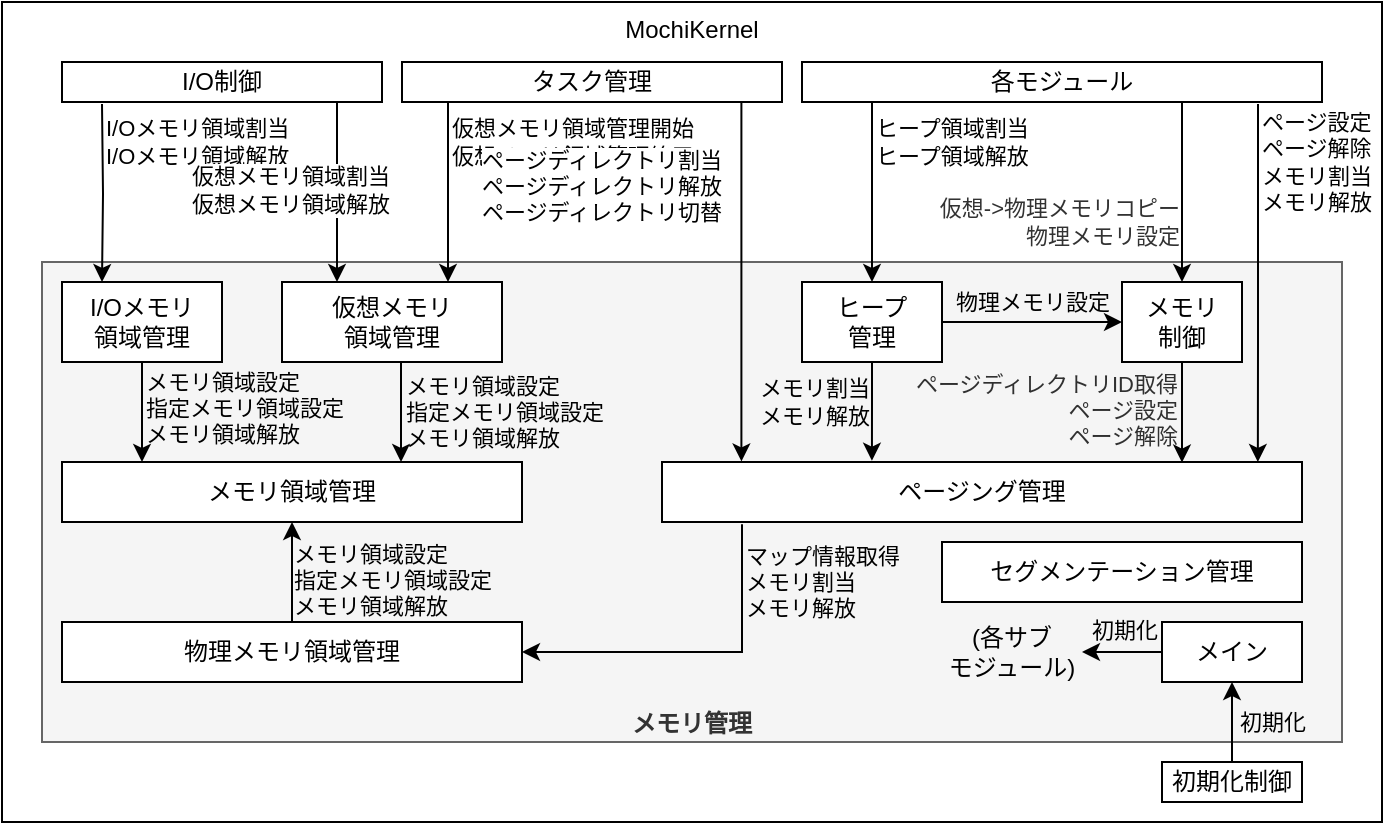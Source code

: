 <mxfile version="13.8.2"><diagram id="FoJYp8SGHwV1sO22x01K" name="Page-1"><mxGraphModel dx="981" dy="1681" grid="1" gridSize="10" guides="1" tooltips="1" connect="1" arrows="1" fold="1" page="1" pageScale="1" pageWidth="827" pageHeight="1169" math="0" shadow="0"><root><mxCell id="0"/><mxCell id="1" parent="0"/><mxCell id="kmjTzo5uZDzs071amDgh-1" value="MochiKernel" style="rounded=0;whiteSpace=wrap;html=1;verticalAlign=top;" parent="1" vertex="1"><mxGeometry x="120" y="-20" width="690" height="410" as="geometry"/></mxCell><mxCell id="kmjTzo5uZDzs071amDgh-2" value="メモリ管理" style="rounded=0;whiteSpace=wrap;html=1;verticalAlign=bottom;fontStyle=1;fillColor=#f5f5f5;strokeColor=#666666;fontColor=#333333;" parent="1" vertex="1"><mxGeometry x="140" y="110" width="650" height="240" as="geometry"/></mxCell><mxCell id="tTIGoOZrCqbYwV9Eb-xu-4" value="ヒープ領域割当&lt;br&gt;ヒープ領域解放" style="edgeStyle=orthogonalEdgeStyle;rounded=0;orthogonalLoop=1;jettySize=auto;html=1;entryX=0.5;entryY=0;entryDx=0;entryDy=0;align=left;verticalAlign=middle;" edge="1" parent="1" target="cX-9GvAJ7uHmKu8T5V0Z-7"><mxGeometry x="-0.514" relative="1" as="geometry"><mxPoint x="557.514" y="30" as="sourcePoint"/><Array as="points"><mxPoint x="555" y="30"/></Array><mxPoint as="offset"/></mxGeometry></mxCell><mxCell id="tTIGoOZrCqbYwV9Eb-xu-5" value="仮想メモリ領域管理開始&lt;br&gt;仮想メモリ領域管理終了" style="edgeStyle=orthogonalEdgeStyle;rounded=0;orthogonalLoop=1;jettySize=auto;html=1;align=left;verticalAlign=middle;exitX=0.25;exitY=1;exitDx=0;exitDy=0;" edge="1" parent="1" source="tTIGoOZrCqbYwV9Eb-xu-20"><mxGeometry x="-0.224" relative="1" as="geometry"><mxPoint x="343" y="120" as="targetPoint"/><Array as="points"><mxPoint x="343" y="30"/><mxPoint x="343" y="120"/></Array><mxPoint as="offset"/></mxGeometry></mxCell><mxCell id="tTIGoOZrCqbYwV9Eb-xu-6" value="仮想-&amp;gt;物理メモリコピー&lt;br&gt;物理メモリ設定" style="edgeStyle=orthogonalEdgeStyle;rounded=0;orthogonalLoop=1;jettySize=auto;html=1;align=right;verticalAlign=middle;textOpacity=80;entryX=0.5;entryY=0;entryDx=0;entryDy=0;" edge="1" parent="1" target="cX-9GvAJ7uHmKu8T5V0Z-5"><mxGeometry x="0.368" relative="1" as="geometry"><mxPoint x="715" y="30" as="sourcePoint"/><Array as="points"><mxPoint x="710" y="30"/></Array><mxPoint as="offset"/></mxGeometry></mxCell><mxCell id="tTIGoOZrCqbYwV9Eb-xu-7" value="&lt;span style=&quot;color: rgb(0 , 0 , 0) ; font-family: &amp;#34;helvetica&amp;#34; ; font-size: 11px ; font-style: normal ; font-weight: 400 ; letter-spacing: normal ; text-align: left ; text-indent: 0px ; text-transform: none ; word-spacing: 0px ; background-color: rgb(255 , 255 , 255) ; display: inline ; float: none&quot;&gt;I/Oメモリ領域割当&lt;/span&gt;&lt;br style=&quot;color: rgb(0 , 0 , 0) ; font-family: &amp;#34;helvetica&amp;#34; ; font-size: 11px ; font-style: normal ; font-weight: 400 ; letter-spacing: normal ; text-align: left ; text-indent: 0px ; text-transform: none ; word-spacing: 0px&quot;&gt;&lt;span style=&quot;color: rgb(0 , 0 , 0) ; font-family: &amp;#34;helvetica&amp;#34; ; font-size: 11px ; font-style: normal ; font-weight: 400 ; letter-spacing: normal ; text-align: left ; text-indent: 0px ; text-transform: none ; word-spacing: 0px ; background-color: rgb(255 , 255 , 255) ; display: inline ; float: none&quot;&gt;I/Oメモリ領域解放&lt;/span&gt;" style="edgeStyle=orthogonalEdgeStyle;rounded=0;orthogonalLoop=1;jettySize=auto;html=1;entryX=0.25;entryY=0;entryDx=0;entryDy=0;align=left;" edge="1" parent="1" target="cX-9GvAJ7uHmKu8T5V0Z-8"><mxGeometry x="-0.573" relative="1" as="geometry"><mxPoint x="170" y="31" as="sourcePoint"/><Array as="points"/><mxPoint as="offset"/></mxGeometry></mxCell><mxCell id="tTIGoOZrCqbYwV9Eb-xu-17" value="ページ設定&lt;br&gt;ページ解除&lt;br&gt;メモリ割当&lt;br&gt;メモリ解放" style="edgeStyle=orthogonalEdgeStyle;rounded=0;orthogonalLoop=1;jettySize=auto;html=1;align=left;entryX=0.931;entryY=0;entryDx=0;entryDy=0;entryPerimeter=0;" edge="1" parent="1" target="3-BPUUY52MVRkMOVyjyK-4"><mxGeometry x="0.33" y="-90" relative="1" as="geometry"><mxPoint x="748" y="31" as="sourcePoint"/><mxPoint x="830" y="160" as="targetPoint"/><Array as="points"><mxPoint x="748" y="150"/><mxPoint x="748" y="150"/></Array><mxPoint x="90" y="-90" as="offset"/></mxGeometry></mxCell><mxCell id="kmjTzo5uZDzs071amDgh-3" value="各モジュール" style="rounded=0;whiteSpace=wrap;html=1;fontStyle=0" parent="1" vertex="1"><mxGeometry x="520" y="10" width="260" height="20" as="geometry"/></mxCell><mxCell id="bw8a6MI67Tezkrzro-4j-2" value="初期化制御" style="rounded=0;whiteSpace=wrap;html=1;" parent="1" vertex="1"><mxGeometry x="700" y="360" width="70" height="20" as="geometry"/></mxCell><mxCell id="cX-9GvAJ7uHmKu8T5V0Z-1" value="メイン" style="rounded=0;whiteSpace=wrap;html=1;" parent="1" vertex="1"><mxGeometry x="700" y="290" width="70" height="30" as="geometry"/></mxCell><mxCell id="tTIGoOZrCqbYwV9Eb-xu-14" value="&lt;span style=&quot;color: rgb(0, 0, 0); font-size: 11px; font-style: normal; font-weight: 400; letter-spacing: normal; text-align: left; text-indent: 0px; text-transform: none; word-spacing: 0px; font-family: helvetica; display: inline; float: none;&quot;&gt;メモリ領域設定&lt;/span&gt;&lt;br style=&quot;color: rgb(0 , 0 , 0) ; font-size: 11px ; font-style: normal ; font-weight: 400 ; letter-spacing: normal ; text-align: left ; text-indent: 0px ; text-transform: none ; word-spacing: 0px ; font-family: &amp;quot;helvetica&amp;quot;&quot;&gt;&lt;span style=&quot;color: rgb(0, 0, 0); font-size: 11px; font-style: normal; font-weight: 400; letter-spacing: normal; text-align: left; text-indent: 0px; text-transform: none; word-spacing: 0px; font-family: helvetica; display: inline; float: none;&quot;&gt;指定メモリ領域設定&lt;/span&gt;&lt;br style=&quot;color: rgb(0 , 0 , 0) ; font-size: 11px ; font-style: normal ; font-weight: 400 ; letter-spacing: normal ; text-align: left ; text-indent: 0px ; text-transform: none ; word-spacing: 0px ; font-family: &amp;quot;helvetica&amp;quot;&quot;&gt;&lt;span style=&quot;color: rgb(0, 0, 0); font-size: 11px; font-style: normal; font-weight: 400; letter-spacing: normal; text-align: left; text-indent: 0px; text-transform: none; word-spacing: 0px; font-family: helvetica; display: inline; float: none;&quot;&gt;メモリ領域解放&lt;/span&gt;" style="edgeStyle=orthogonalEdgeStyle;rounded=0;orthogonalLoop=1;jettySize=auto;html=1;entryX=0.5;entryY=1;entryDx=0;entryDy=0;align=left;labelBackgroundColor=none;" edge="1" parent="1" source="cX-9GvAJ7uHmKu8T5V0Z-3" target="cX-9GvAJ7uHmKu8T5V0Z-10"><mxGeometry x="-0.16" y="1" relative="1" as="geometry"><mxPoint as="offset"/></mxGeometry></mxCell><mxCell id="cX-9GvAJ7uHmKu8T5V0Z-3" value="物理メモリ領域管理" style="rounded=0;whiteSpace=wrap;html=1;" parent="1" vertex="1"><mxGeometry x="150" y="290" width="230" height="30" as="geometry"/></mxCell><mxCell id="tTIGoOZrCqbYwV9Eb-xu-9" value="&lt;span style=&quot;color: rgb(0, 0, 0); font-family: helvetica; font-size: 11px; font-style: normal; font-weight: 400; letter-spacing: normal; text-indent: 0px; text-transform: none; word-spacing: 0px; display: inline; float: none;&quot;&gt;ページディレクトリID取得&lt;/span&gt;&lt;br style=&quot;color: rgb(0, 0, 0); font-family: helvetica; font-size: 11px; font-style: normal; font-weight: 400; letter-spacing: normal; text-indent: 0px; text-transform: none; word-spacing: 0px;&quot;&gt;&lt;span style=&quot;color: rgb(0, 0, 0); font-family: helvetica; font-size: 11px; font-style: normal; font-weight: 400; letter-spacing: normal; text-indent: 0px; text-transform: none; word-spacing: 0px; display: inline; float: none;&quot;&gt;ページ設定&lt;/span&gt;&lt;br style=&quot;color: rgb(0, 0, 0); font-family: helvetica; font-size: 11px; font-style: normal; font-weight: 400; letter-spacing: normal; text-indent: 0px; text-transform: none; word-spacing: 0px;&quot;&gt;&lt;div style=&quot;color: rgb(0, 0, 0); font-family: helvetica; font-size: 11px; font-style: normal; font-weight: 400; letter-spacing: normal; text-indent: 0px; text-transform: none; word-spacing: 0px;&quot;&gt;ページ解除&lt;/div&gt;" style="edgeStyle=orthogonalEdgeStyle;rounded=0;orthogonalLoop=1;jettySize=auto;html=1;align=right;textOpacity=80;exitX=0.5;exitY=1;exitDx=0;exitDy=0;entryX=0.814;entryY=0.011;entryDx=0;entryDy=0;entryPerimeter=0;labelBackgroundColor=none;" edge="1" parent="1" source="cX-9GvAJ7uHmKu8T5V0Z-5" target="3-BPUUY52MVRkMOVyjyK-4"><mxGeometry x="-0.069" y="-1" relative="1" as="geometry"><mxPoint x="820" y="200" as="targetPoint"/><Array as="points"><mxPoint x="710" y="210"/></Array><mxPoint as="offset"/></mxGeometry></mxCell><mxCell id="cX-9GvAJ7uHmKu8T5V0Z-5" value="メモリ&lt;br&gt;制御" style="rounded=0;whiteSpace=wrap;html=1;" parent="1" vertex="1"><mxGeometry x="680" y="120" width="60" height="40" as="geometry"/></mxCell><mxCell id="tTIGoOZrCqbYwV9Eb-xu-13" value="&lt;span style=&quot;color: rgb(0, 0, 0); font-family: helvetica; font-size: 11px; font-style: normal; font-weight: 400; letter-spacing: normal; text-align: left; text-indent: 0px; text-transform: none; word-spacing: 0px; display: inline; float: none;&quot;&gt;メモリ領域設定&lt;/span&gt;&lt;br style=&quot;color: rgb(0 , 0 , 0) ; font-family: &amp;quot;helvetica&amp;quot; ; font-size: 11px ; font-style: normal ; font-weight: 400 ; letter-spacing: normal ; text-align: left ; text-indent: 0px ; text-transform: none ; word-spacing: 0px&quot;&gt;&lt;span style=&quot;color: rgb(0, 0, 0); font-family: helvetica; font-size: 11px; font-style: normal; font-weight: 400; letter-spacing: normal; text-align: left; text-indent: 0px; text-transform: none; word-spacing: 0px; display: inline; float: none;&quot;&gt;指定メモリ領域設定&lt;/span&gt;&lt;br style=&quot;color: rgb(0 , 0 , 0) ; font-family: &amp;quot;helvetica&amp;quot; ; font-size: 11px ; font-style: normal ; font-weight: 400 ; letter-spacing: normal ; text-align: left ; text-indent: 0px ; text-transform: none ; word-spacing: 0px&quot;&gt;&lt;span style=&quot;color: rgb(0, 0, 0); font-family: helvetica; font-size: 11px; font-style: normal; font-weight: 400; letter-spacing: normal; text-align: left; text-indent: 0px; text-transform: none; word-spacing: 0px; display: inline; float: none;&quot;&gt;メモリ領域解放&lt;/span&gt;" style="edgeStyle=orthogonalEdgeStyle;rounded=0;orthogonalLoop=1;jettySize=auto;html=1;entryX=0.737;entryY=0;entryDx=0;entryDy=0;entryPerimeter=0;align=left;labelBackgroundColor=none;" edge="1" parent="1" source="cX-9GvAJ7uHmKu8T5V0Z-6" target="cX-9GvAJ7uHmKu8T5V0Z-10"><mxGeometry relative="1" as="geometry"><Array as="points"><mxPoint x="320" y="185"/></Array><mxPoint as="offset"/></mxGeometry></mxCell><mxCell id="cX-9GvAJ7uHmKu8T5V0Z-6" value="仮想メモリ&lt;br&gt;領域管理" style="rounded=0;whiteSpace=wrap;html=1;" parent="1" vertex="1"><mxGeometry x="260" y="120" width="110" height="40" as="geometry"/></mxCell><mxCell id="jAtvSdH1QEnc2vv4k6M3-2" value="物理メモリ設定" style="edgeStyle=orthogonalEdgeStyle;rounded=0;orthogonalLoop=1;jettySize=auto;html=1;entryX=0;entryY=0.5;entryDx=0;entryDy=0;align=center;verticalAlign=bottom;labelBackgroundColor=none;" parent="1" source="cX-9GvAJ7uHmKu8T5V0Z-7" target="cX-9GvAJ7uHmKu8T5V0Z-5" edge="1"><mxGeometry x="-0.012" y="1" relative="1" as="geometry"><mxPoint as="offset"/></mxGeometry></mxCell><mxCell id="tTIGoOZrCqbYwV9Eb-xu-8" value="&lt;span style=&quot;color: rgb(0, 0, 0); font-family: helvetica; font-size: 11px; font-style: normal; font-weight: 400; letter-spacing: normal; text-indent: 0px; text-transform: none; word-spacing: 0px; display: inline; float: none;&quot;&gt;メモリ割当&lt;/span&gt;&lt;br style=&quot;color: rgb(0, 0, 0); font-family: helvetica; font-size: 11px; font-style: normal; font-weight: 400; letter-spacing: normal; text-indent: 0px; text-transform: none; word-spacing: 0px;&quot;&gt;&lt;span style=&quot;color: rgb(0, 0, 0); font-family: helvetica; font-size: 11px; font-style: normal; font-weight: 400; letter-spacing: normal; text-indent: 0px; text-transform: none; word-spacing: 0px; display: inline; float: none;&quot;&gt;メモリ解放&lt;/span&gt;" style="edgeStyle=orthogonalEdgeStyle;rounded=0;orthogonalLoop=1;jettySize=auto;html=1;align=right;exitX=0.5;exitY=1;exitDx=0;exitDy=0;entryX=0.328;entryY=-0.022;entryDx=0;entryDy=0;entryPerimeter=0;labelBackgroundColor=none;" edge="1" parent="1" source="cX-9GvAJ7uHmKu8T5V0Z-7" target="3-BPUUY52MVRkMOVyjyK-4"><mxGeometry x="-0.189" relative="1" as="geometry"><mxPoint x="557.514" y="210" as="targetPoint"/><Array as="points"><mxPoint x="555" y="180"/><mxPoint x="555" y="180"/></Array><mxPoint as="offset"/></mxGeometry></mxCell><mxCell id="cX-9GvAJ7uHmKu8T5V0Z-7" value="ヒープ&lt;br&gt;管理" style="rounded=0;whiteSpace=wrap;html=1;" parent="1" vertex="1"><mxGeometry x="520" y="120" width="70" height="40" as="geometry"/></mxCell><mxCell id="tTIGoOZrCqbYwV9Eb-xu-12" value="メモリ領域設定&lt;br&gt;指定メモリ領域設定&lt;br&gt;メモリ領域解放" style="edgeStyle=orthogonalEdgeStyle;rounded=0;orthogonalLoop=1;jettySize=auto;html=1;align=left;labelBackgroundColor=none;" edge="1" parent="1" source="cX-9GvAJ7uHmKu8T5V0Z-8"><mxGeometry x="-0.078" relative="1" as="geometry"><mxPoint x="190" y="210" as="targetPoint"/><Array as="points"><mxPoint x="190" y="210"/></Array><mxPoint as="offset"/></mxGeometry></mxCell><mxCell id="cX-9GvAJ7uHmKu8T5V0Z-8" value="I/Oメモリ&lt;br&gt;領域管理" style="rounded=0;whiteSpace=wrap;html=1;" parent="1" vertex="1"><mxGeometry x="150" y="120" width="80" height="40" as="geometry"/></mxCell><mxCell id="cX-9GvAJ7uHmKu8T5V0Z-9" value="セグメンテーション管理" style="rounded=0;whiteSpace=wrap;html=1;" parent="1" vertex="1"><mxGeometry x="590" y="250" width="180" height="30" as="geometry"/></mxCell><mxCell id="cX-9GvAJ7uHmKu8T5V0Z-10" value="メモリ領域管理" style="rounded=0;whiteSpace=wrap;html=1;" parent="1" vertex="1"><mxGeometry x="150" y="210" width="230" height="30" as="geometry"/></mxCell><mxCell id="3-BPUUY52MVRkMOVyjyK-3" value="初期化" style="endArrow=classic;html=1;align=left;entryX=0.5;entryY=1;entryDx=0;entryDy=0;exitX=0.5;exitY=0;exitDx=0;exitDy=0;verticalAlign=middle;labelBackgroundColor=none;" parent="1" source="bw8a6MI67Tezkrzro-4j-2" target="cX-9GvAJ7uHmKu8T5V0Z-1" edge="1"><mxGeometry y="-2" width="50" height="50" relative="1" as="geometry"><mxPoint x="770" y="355" as="sourcePoint"/><mxPoint x="820" y="305" as="targetPoint"/><mxPoint as="offset"/></mxGeometry></mxCell><mxCell id="tTIGoOZrCqbYwV9Eb-xu-10" value="&lt;span style=&quot;color: rgb(0, 0, 0); font-family: helvetica; font-size: 11px; font-style: normal; font-weight: 400; letter-spacing: normal; text-indent: 0px; text-transform: none; word-spacing: 0px; display: inline; float: none;&quot;&gt;マップ情報取得&lt;/span&gt;&lt;br style=&quot;color: rgb(0, 0, 0); font-family: helvetica; font-size: 11px; font-style: normal; font-weight: 400; letter-spacing: normal; text-indent: 0px; text-transform: none; word-spacing: 0px;&quot;&gt;&lt;span style=&quot;color: rgb(0, 0, 0); font-family: helvetica; font-size: 11px; font-style: normal; font-weight: 400; letter-spacing: normal; text-indent: 0px; text-transform: none; word-spacing: 0px; display: inline; float: none;&quot;&gt;メモリ割当&lt;/span&gt;&lt;br style=&quot;color: rgb(0, 0, 0); font-family: helvetica; font-size: 11px; font-style: normal; font-weight: 400; letter-spacing: normal; text-indent: 0px; text-transform: none; word-spacing: 0px;&quot;&gt;&lt;span style=&quot;color: rgb(0, 0, 0); font-family: helvetica; font-size: 11px; font-style: normal; font-weight: 400; letter-spacing: normal; text-indent: 0px; text-transform: none; word-spacing: 0px; display: inline; float: none;&quot;&gt;メモリ解放&lt;/span&gt;" style="edgeStyle=orthogonalEdgeStyle;rounded=0;orthogonalLoop=1;jettySize=auto;html=1;align=left;exitX=0.125;exitY=1.036;exitDx=0;exitDy=0;entryX=1;entryY=0.5;entryDx=0;entryDy=0;exitPerimeter=0;labelBackgroundColor=none;" edge="1" parent="1" source="3-BPUUY52MVRkMOVyjyK-4" target="cX-9GvAJ7uHmKu8T5V0Z-3"><mxGeometry x="-0.667" relative="1" as="geometry"><Array as="points"><mxPoint x="490" y="305"/></Array><mxPoint as="offset"/></mxGeometry></mxCell><mxCell id="3-BPUUY52MVRkMOVyjyK-4" value="ページング管理" style="rounded=0;whiteSpace=wrap;html=1;" parent="1" vertex="1"><mxGeometry x="450" y="210" width="320" height="30" as="geometry"/></mxCell><mxCell id="3-BPUUY52MVRkMOVyjyK-6" value="初期化" style="endArrow=classic;html=1;align=center;entryX=1;entryY=0.5;entryDx=0;entryDy=0;verticalAlign=bottom;labelBackgroundColor=none;" parent="1" source="cX-9GvAJ7uHmKu8T5V0Z-1" edge="1" target="3-BPUUY52MVRkMOVyjyK-7"><mxGeometry x="-0.05" y="-2" width="50" height="50" relative="1" as="geometry"><mxPoint x="700" y="310" as="sourcePoint"/><mxPoint x="820.12" y="295.08" as="targetPoint"/><mxPoint as="offset"/></mxGeometry></mxCell><mxCell id="3-BPUUY52MVRkMOVyjyK-7" value="(各サブ&lt;br&gt;モジュール)" style="text;html=1;strokeColor=none;fillColor=none;align=center;verticalAlign=middle;whiteSpace=wrap;rounded=0;" parent="1" vertex="1"><mxGeometry x="590" y="290" width="70" height="30" as="geometry"/></mxCell><mxCell id="tTIGoOZrCqbYwV9Eb-xu-19" value="&lt;span style=&quot;color: rgb(0 , 0 , 0) ; font-family: &amp;#34;helvetica&amp;#34; ; font-size: 11px ; font-style: normal ; font-weight: 400 ; letter-spacing: normal ; text-indent: 0px ; text-transform: none ; word-spacing: 0px ; background-color: rgb(255 , 255 , 255) ; display: inline ; float: none&quot;&gt;仮想メモリ領域割当&lt;/span&gt;&lt;br style=&quot;color: rgb(0 , 0 , 0) ; font-family: &amp;#34;helvetica&amp;#34; ; font-size: 11px ; font-style: normal ; font-weight: 400 ; letter-spacing: normal ; text-indent: 0px ; text-transform: none ; word-spacing: 0px&quot;&gt;&lt;span style=&quot;color: rgb(0 , 0 , 0) ; font-family: &amp;#34;helvetica&amp;#34; ; font-size: 11px ; font-style: normal ; font-weight: 400 ; letter-spacing: normal ; text-indent: 0px ; text-transform: none ; word-spacing: 0px ; background-color: rgb(255 , 255 , 255) ; display: inline ; float: none&quot;&gt;仮想メモリ領域解放&lt;/span&gt;" style="edgeStyle=orthogonalEdgeStyle;rounded=0;orthogonalLoop=1;jettySize=auto;html=1;entryX=0.25;entryY=0;entryDx=0;entryDy=0;align=right;" edge="1" parent="1" source="tTIGoOZrCqbYwV9Eb-xu-18" target="cX-9GvAJ7uHmKu8T5V0Z-6"><mxGeometry x="1" y="30" relative="1" as="geometry"><Array as="points"><mxPoint x="288" y="120"/></Array><mxPoint x="27" y="-16" as="offset"/></mxGeometry></mxCell><mxCell id="tTIGoOZrCqbYwV9Eb-xu-18" value="I/O制御" style="rounded=0;whiteSpace=wrap;html=1;fontStyle=0" vertex="1" parent="1"><mxGeometry x="150" y="10" width="160" height="20" as="geometry"/></mxCell><mxCell id="tTIGoOZrCqbYwV9Eb-xu-21" value="&lt;span style=&quot;color: rgb(0 , 0 , 0) ; font-family: &amp;#34;helvetica&amp;#34; ; font-size: 11px ; font-style: normal ; font-weight: 400 ; letter-spacing: normal ; text-align: right ; text-indent: 0px ; text-transform: none ; word-spacing: 0px&quot;&gt;ページディレクトリ割当&lt;/span&gt;&lt;br style=&quot;color: rgb(0 , 0 , 0) ; font-family: &amp;#34;helvetica&amp;#34; ; font-size: 11px ; font-style: normal ; font-weight: 400 ; letter-spacing: normal ; text-align: right ; text-indent: 0px ; text-transform: none ; word-spacing: 0px&quot;&gt;&lt;span style=&quot;color: rgb(0 , 0 , 0) ; font-family: &amp;#34;helvetica&amp;#34; ; font-size: 11px ; font-style: normal ; font-weight: 400 ; letter-spacing: normal ; text-align: right ; text-indent: 0px ; text-transform: none ; word-spacing: 0px&quot;&gt;ページディレクトリ解放&lt;/span&gt;&lt;br style=&quot;color: rgb(0 , 0 , 0) ; font-family: &amp;#34;helvetica&amp;#34; ; font-size: 11px ; font-style: normal ; font-weight: 400 ; letter-spacing: normal ; text-align: right ; text-indent: 0px ; text-transform: none ; word-spacing: 0px&quot;&gt;&lt;span style=&quot;color: rgb(0 , 0 , 0) ; font-family: &amp;#34;helvetica&amp;#34; ; font-size: 11px ; font-style: normal ; font-weight: 400 ; letter-spacing: normal ; text-align: right ; text-indent: 0px ; text-transform: none ; word-spacing: 0px&quot;&gt;ページディレクトリ切替&lt;/span&gt;" style="edgeStyle=orthogonalEdgeStyle;rounded=0;orthogonalLoop=1;jettySize=auto;html=1;align=right;entryX=0.124;entryY=-0.011;entryDx=0;entryDy=0;entryPerimeter=0;" edge="1" parent="1" source="tTIGoOZrCqbYwV9Eb-xu-20" target="3-BPUUY52MVRkMOVyjyK-4"><mxGeometry x="1" y="-124" relative="1" as="geometry"><mxPoint x="490" y="211" as="targetPoint"/><Array as="points"><mxPoint x="490" y="210"/></Array><mxPoint x="-112" y="-69" as="offset"/></mxGeometry></mxCell><mxCell id="tTIGoOZrCqbYwV9Eb-xu-20" value="タスク管理" style="rounded=0;whiteSpace=wrap;html=1;fontStyle=0" vertex="1" parent="1"><mxGeometry x="320" y="10" width="190" height="20" as="geometry"/></mxCell></root></mxGraphModel></diagram></mxfile>